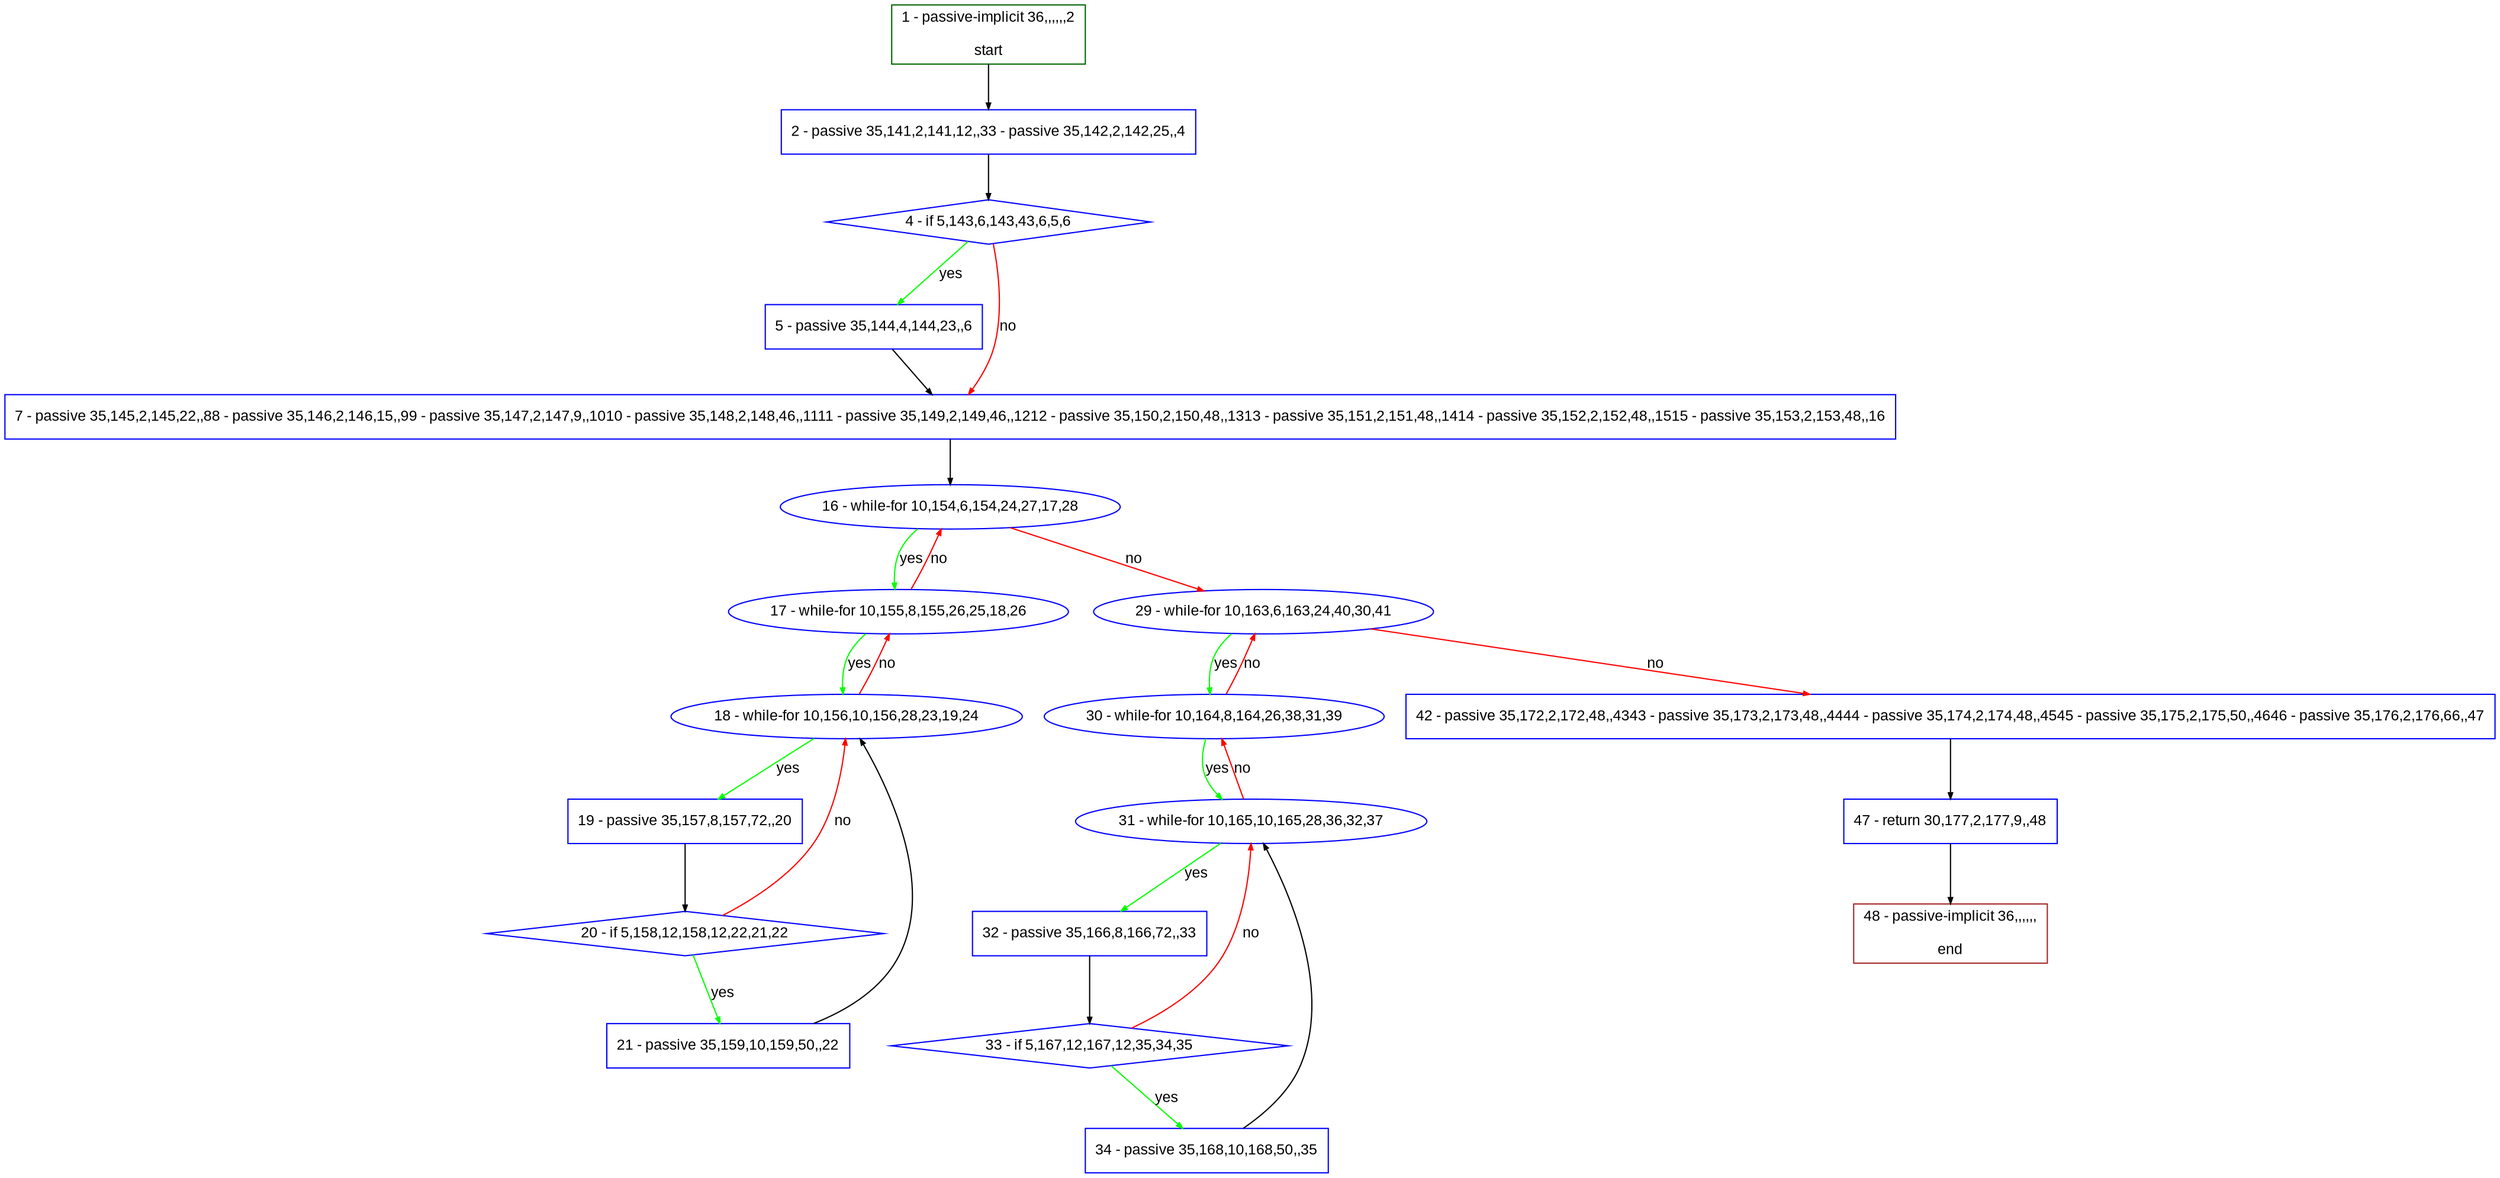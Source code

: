 digraph "" {
  graph [pack="true", label="", fontsize="12", packmode="clust", fontname="Arial", fillcolor="#FFFFCC", bgcolor="white", style="rounded,filled", compound="true"];
  node [node_initialized="no", label="", color="grey", fontsize="12", fillcolor="white", fontname="Arial", style="filled", shape="rectangle", compound="true", fixedsize="false"];
  edge [fontcolor="black", arrowhead="normal", arrowtail="none", arrowsize="0.5", ltail="", label="", color="black", fontsize="12", lhead="", fontname="Arial", dir="forward", compound="true"];
  __N1 [label="2 - passive 35,141,2,141,12,,33 - passive 35,142,2,142,25,,4", color="#0000ff", fillcolor="#ffffff", style="filled", shape="box"];
  __N2 [label="1 - passive-implicit 36,,,,,,2\n\nstart", color="#006400", fillcolor="#ffffff", style="filled", shape="box"];
  __N3 [label="4 - if 5,143,6,143,43,6,5,6", color="#0000ff", fillcolor="#ffffff", style="filled", shape="diamond"];
  __N4 [label="5 - passive 35,144,4,144,23,,6", color="#0000ff", fillcolor="#ffffff", style="filled", shape="box"];
  __N5 [label="7 - passive 35,145,2,145,22,,88 - passive 35,146,2,146,15,,99 - passive 35,147,2,147,9,,1010 - passive 35,148,2,148,46,,1111 - passive 35,149,2,149,46,,1212 - passive 35,150,2,150,48,,1313 - passive 35,151,2,151,48,,1414 - passive 35,152,2,152,48,,1515 - passive 35,153,2,153,48,,16", color="#0000ff", fillcolor="#ffffff", style="filled", shape="box"];
  __N6 [label="16 - while-for 10,154,6,154,24,27,17,28", color="#0000ff", fillcolor="#ffffff", style="filled", shape="oval"];
  __N7 [label="17 - while-for 10,155,8,155,26,25,18,26", color="#0000ff", fillcolor="#ffffff", style="filled", shape="oval"];
  __N8 [label="29 - while-for 10,163,6,163,24,40,30,41", color="#0000ff", fillcolor="#ffffff", style="filled", shape="oval"];
  __N9 [label="18 - while-for 10,156,10,156,28,23,19,24", color="#0000ff", fillcolor="#ffffff", style="filled", shape="oval"];
  __N10 [label="19 - passive 35,157,8,157,72,,20", color="#0000ff", fillcolor="#ffffff", style="filled", shape="box"];
  __N11 [label="20 - if 5,158,12,158,12,22,21,22", color="#0000ff", fillcolor="#ffffff", style="filled", shape="diamond"];
  __N12 [label="21 - passive 35,159,10,159,50,,22", color="#0000ff", fillcolor="#ffffff", style="filled", shape="box"];
  __N13 [label="30 - while-for 10,164,8,164,26,38,31,39", color="#0000ff", fillcolor="#ffffff", style="filled", shape="oval"];
  __N14 [label="42 - passive 35,172,2,172,48,,4343 - passive 35,173,2,173,48,,4444 - passive 35,174,2,174,48,,4545 - passive 35,175,2,175,50,,4646 - passive 35,176,2,176,66,,47", color="#0000ff", fillcolor="#ffffff", style="filled", shape="box"];
  __N15 [label="31 - while-for 10,165,10,165,28,36,32,37", color="#0000ff", fillcolor="#ffffff", style="filled", shape="oval"];
  __N16 [label="32 - passive 35,166,8,166,72,,33", color="#0000ff", fillcolor="#ffffff", style="filled", shape="box"];
  __N17 [label="33 - if 5,167,12,167,12,35,34,35", color="#0000ff", fillcolor="#ffffff", style="filled", shape="diamond"];
  __N18 [label="34 - passive 35,168,10,168,50,,35", color="#0000ff", fillcolor="#ffffff", style="filled", shape="box"];
  __N19 [label="47 - return 30,177,2,177,9,,48", color="#0000ff", fillcolor="#ffffff", style="filled", shape="box"];
  __N20 [label="48 - passive-implicit 36,,,,,,\n\nend", color="#a52a2a", fillcolor="#ffffff", style="filled", shape="box"];
  __N2 -> __N1 [arrowhead="normal", arrowtail="none", color="#000000", label="", dir="forward"];
  __N1 -> __N3 [arrowhead="normal", arrowtail="none", color="#000000", label="", dir="forward"];
  __N3 -> __N4 [arrowhead="normal", arrowtail="none", color="#00ff00", label="yes", dir="forward"];
  __N3 -> __N5 [arrowhead="normal", arrowtail="none", color="#ff0000", label="no", dir="forward"];
  __N4 -> __N5 [arrowhead="normal", arrowtail="none", color="#000000", label="", dir="forward"];
  __N5 -> __N6 [arrowhead="normal", arrowtail="none", color="#000000", label="", dir="forward"];
  __N6 -> __N7 [arrowhead="normal", arrowtail="none", color="#00ff00", label="yes", dir="forward"];
  __N7 -> __N6 [arrowhead="normal", arrowtail="none", color="#ff0000", label="no", dir="forward"];
  __N6 -> __N8 [arrowhead="normal", arrowtail="none", color="#ff0000", label="no", dir="forward"];
  __N7 -> __N9 [arrowhead="normal", arrowtail="none", color="#00ff00", label="yes", dir="forward"];
  __N9 -> __N7 [arrowhead="normal", arrowtail="none", color="#ff0000", label="no", dir="forward"];
  __N9 -> __N10 [arrowhead="normal", arrowtail="none", color="#00ff00", label="yes", dir="forward"];
  __N10 -> __N11 [arrowhead="normal", arrowtail="none", color="#000000", label="", dir="forward"];
  __N11 -> __N9 [arrowhead="normal", arrowtail="none", color="#ff0000", label="no", dir="forward"];
  __N11 -> __N12 [arrowhead="normal", arrowtail="none", color="#00ff00", label="yes", dir="forward"];
  __N12 -> __N9 [arrowhead="normal", arrowtail="none", color="#000000", label="", dir="forward"];
  __N8 -> __N13 [arrowhead="normal", arrowtail="none", color="#00ff00", label="yes", dir="forward"];
  __N13 -> __N8 [arrowhead="normal", arrowtail="none", color="#ff0000", label="no", dir="forward"];
  __N8 -> __N14 [arrowhead="normal", arrowtail="none", color="#ff0000", label="no", dir="forward"];
  __N13 -> __N15 [arrowhead="normal", arrowtail="none", color="#00ff00", label="yes", dir="forward"];
  __N15 -> __N13 [arrowhead="normal", arrowtail="none", color="#ff0000", label="no", dir="forward"];
  __N15 -> __N16 [arrowhead="normal", arrowtail="none", color="#00ff00", label="yes", dir="forward"];
  __N16 -> __N17 [arrowhead="normal", arrowtail="none", color="#000000", label="", dir="forward"];
  __N17 -> __N15 [arrowhead="normal", arrowtail="none", color="#ff0000", label="no", dir="forward"];
  __N17 -> __N18 [arrowhead="normal", arrowtail="none", color="#00ff00", label="yes", dir="forward"];
  __N18 -> __N15 [arrowhead="normal", arrowtail="none", color="#000000", label="", dir="forward"];
  __N14 -> __N19 [arrowhead="normal", arrowtail="none", color="#000000", label="", dir="forward"];
  __N19 -> __N20 [arrowhead="normal", arrowtail="none", color="#000000", label="", dir="forward"];
}
